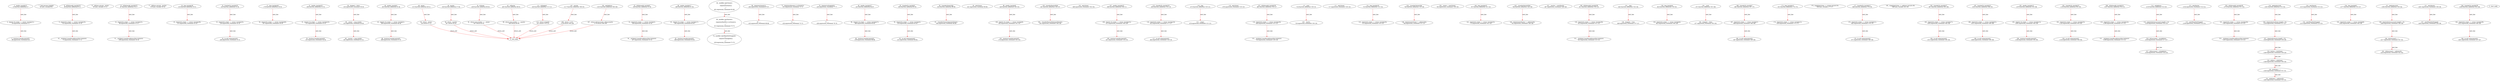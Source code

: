 digraph  {
13 [label="3_ sendto_txorigin21\n13-function_definition-4-7", type_label=function_definition];
29 [label="4_ require (tx.origin == owner_txorigin21);\n29-expression_statement-5-5", type_label=expression_statement];
38 [label="5_ receiver.transfer(amount);\n38-expression_statement-6-6", type_label=expression_statement];
45 [label="7_ bool private stopped;\n45-new_variable-8-8", type_label=new_variable];
50 [label="8_ withdrawAll_txorigin10\n50-function_definition-9-12", type_label=function_definition];
62 [label="9_ require(tx.origin == owner_txorigin10);\n62-expression_statement-10-10", type_label=expression_statement];
71 [label="10_ _recipient.transfer(address(this).balance);\n71-expression_statement-11-11", type_label=expression_statement];
82 [label="12_ address private _owner;\n82-new_variable-13-13", type_label=new_variable];
87 [label="13_ withdrawAll_txorigin22\n87-function_definition-14-17", type_label=function_definition];
99 [label="14_ require(tx.origin == owner_txorigin22);\n99-expression_statement-15-15", type_label=expression_statement];
108 [label="15_ _recipient.transfer(address(this).balance);\n108-expression_statement-16-16", type_label=expression_statement];
119 [label="17_ address private _master;\n119-new_variable-18-18", type_label=new_variable];
124 [label="18_ bug_txorigin36\n124-function_definition-19-21", type_label=function_definition];
132 [label="19_ require(tx.origin == owner_txorigin36);\n132-expression_statement-20-20", type_label=expression_statement];
143 [label="22_ transferTo_txorigin35\n143-function_definition-23-26", type_label=function_definition];
159 [label="23_ require(tx.origin == owner_txorigin35);\n159-expression_statement-24-24", type_label=expression_statement];
168 [label="24_ to.call.value(amount);\n168-expression_statement-25-25", type_label=expression_statement];
179 [label="27_ bug_txorigin40\n179-function_definition-28-30", type_label=function_definition];
187 [label="28_ require(tx.origin == owner_txorigin40);\n187-expression_statement-29-29", type_label=expression_statement];
206 [label="31_ sendto_txorigin33\n206-function_definition-32-35", type_label=function_definition];
222 [label="32_ require (tx.origin == owner_txorigin33);\n222-expression_statement-33-33", type_label=expression_statement];
231 [label="33_ receiver.transfer(amount);\n231-expression_statement-34-34", type_label=expression_statement];
250 [label="38_ stopped = false;\n250-expression_statement-39-39", type_label=expression_statement];
255 [label="39_ _owner = msg.sender;\n255-expression_statement-40-40", type_label=expression_statement];
261 [label="40_ _master = msg.sender;\n261-expression_statement-41-41", type_label=expression_statement];
283 [label="44_ sendto_txorigin1\n283-function_definition-45-48", type_label=function_definition];
299 [label="45_ require (tx.origin == owner_txorigin1);\n299-expression_statement-46-46", type_label=expression_statement];
308 [label="46_ receiver.transfer(amount);\n308-expression_statement-47-47", type_label=expression_statement];
315 [label="48_ owner\n315-function_definition-49-52", type_label=function_definition];
324 [label="50_ return _owner;\n324-return-51-51", type_label=return];
326 [label="52_ withdrawAll_txorigin2\n326-function_definition-53-56", type_label=function_definition];
338 [label="53_ require(tx.origin == owner_txorigin2);\n338-expression_statement-54-54", type_label=expression_statement];
347 [label="54_ _recipient.transfer(address(this).balance);\n347-expression_statement-55-55", type_label=expression_statement];
358 [label="56_ master\n358-function_definition-57-60", type_label=function_definition];
367 [label="58_ return _master;\n367-return-59-59", type_label=return];
369 [label="60_ sendto_txorigin17\n369-function_definition-61-64", type_label=function_definition];
385 [label="61_ require (tx.origin == owner_txorigin17);\n385-expression_statement-62-62", type_label=expression_statement];
394 [label="62_ receiver.transfer(amount);\n394-expression_statement-63-63", type_label=expression_statement];
401 [label="64_ modifier onlyOwner()\n    {\n        require(isOwner());\n        _;\n    }\n401-expression_statement-65-69", type_label=expression_statement];
404 [label="66_ require(isOwner());\n404-expression_statement-67-67", type_label=expression_statement];
410 [label="67_ _;\n410-expression_statement-68-68", type_label=expression_statement];
412 [label="69_ modifier onlyMaster()\n    {\n        require(isMaster() || isOwner());\n        _;\n    }\n412-expression_statement-70-74", type_label=expression_statement];
415 [label="71_ require(isMaster() || isOwner());\n415-expression_statement-72-72", type_label=expression_statement];
424 [label="72_ _;\n424-expression_statement-73-73", type_label=expression_statement];
426 [label="74_ modifier onlyWhenNotStopped()\n    {\n        require(!isStopped());\n        _;\n    }\n426-expression_statement-75-79", type_label=expression_statement];
429 [label="76_ require(!isStopped());\n429-expression_statement-77-77", type_label=expression_statement];
436 [label="77_ _;\n436-expression_statement-78-78", type_label=expression_statement];
438 [label="79_ isOwner\n438-function_definition-80-83", type_label=function_definition];
447 [label="81_ return msg.sender == _owner;\n447-return-82-82", type_label=return];
453 [label="83_ sendto_txorigin37\n453-function_definition-84-87", type_label=function_definition];
469 [label="84_ require (tx.origin == owner_txorigin37);\n469-expression_statement-85-85", type_label=expression_statement];
478 [label="85_ receiver.transfer(amount);\n478-expression_statement-86-86", type_label=expression_statement];
485 [label="87_ isMaster\n485-function_definition-88-91", type_label=function_definition];
494 [label="89_ return msg.sender == _master;\n494-return-90-90", type_label=return];
500 [label="91_ transferTo_txorigin3\n500-function_definition-92-95", type_label=function_definition];
516 [label="92_ require(tx.origin == owner_txorigin3);\n516-expression_statement-93-93", type_label=expression_statement];
525 [label="93_ to.call.value(amount);\n525-expression_statement-94-94", type_label=expression_statement];
534 [label="95_ transferOwnership\n534-function_definition-96-99", type_label=function_definition];
541 [label="95_ onlyOwner\n541-expression_statement-96-96", type_label=expression_statement];
544 [label="97_ _transferOwnership(newOwner);\n544-expression_statement-98-98", type_label=expression_statement];
549 [label="99_ sendto_txorigin9\n549-function_definition-100-103", type_label=function_definition];
565 [label="100_ require (tx.origin == owner_txorigin9);\n565-expression_statement-101-101", type_label=expression_statement];
574 [label="101_ receiver.transfer(amount);\n574-expression_statement-102-102", type_label=expression_statement];
581 [label="103_ transferMasterRole\n581-function_definition-104-107", type_label=function_definition];
588 [label="103_ onlyOwner\n588-expression_statement-104-104", type_label=expression_statement];
591 [label="105_ _transferMasterRole(newMaster);\n591-expression_statement-106-106", type_label=expression_statement];
596 [label="107_ sendto_txorigin25\n596-function_definition-108-111", type_label=function_definition];
612 [label="108_ require (tx.origin == owner_txorigin25);\n612-expression_statement-109-109", type_label=expression_statement];
621 [label="109_ receiver.transfer(amount);\n621-expression_statement-110-110", type_label=expression_statement];
628 [label="111_ isStopped\n628-function_definition-112-115", type_label=function_definition];
637 [label="113_ return stopped;\n637-return-114-114", type_label=return];
639 [label="115_ transferTo_txorigin19\n639-function_definition-116-119", type_label=function_definition];
655 [label="116_ require(tx.origin == owner_txorigin19);\n655-expression_statement-117-117", type_label=expression_statement];
664 [label="117_ to.call.value(amount);\n664-expression_statement-118-118", type_label=expression_statement];
673 [label="119_ stop\n673-function_definition-120-123", type_label=function_definition];
676 [label="119_ onlyOwner\n676-expression_statement-120-120", type_label=expression_statement];
679 [label="121_ _stop();\n679-expression_statement-122-122", type_label=expression_statement];
682 [label="123_ withdrawAll_txorigin26\n682-function_definition-124-127", type_label=function_definition];
694 [label="124_ require(tx.origin == owner_txorigin26);\n694-expression_statement-125-125", type_label=expression_statement];
703 [label="125_ _recipient.transfer(address(this).balance);\n703-expression_statement-126-126", type_label=expression_statement];
714 [label="127_ start\n714-function_definition-128-131", type_label=function_definition];
717 [label="127_ onlyOwner\n717-expression_statement-128-128", type_label=expression_statement];
720 [label="129_ _start();\n720-expression_statement-130-130", type_label=expression_statement];
723 [label="131_ bug_txorigin20\n723-function_definition-132-134", type_label=function_definition];
731 [label="132_ require(tx.origin == owner_txorigin20);\n731-expression_statement-133-133", type_label=expression_statement];
740 [label="134_ _transferOwnership\n740-function_definition-135-140", type_label=function_definition];
748 [label="136_ require(newOwner != address(0));\n748-expression_statement-137-137", type_label=expression_statement];
763 [label="138_ _owner = newOwner;\n763-expression_statement-139-139", type_label=expression_statement];
767 [label="140_ bug_txorigin32\n767-function_definition-141-143", type_label=function_definition];
775 [label="141_ require(tx.origin == owner_txorigin32);\n775-expression_statement-142-142", type_label=expression_statement];
784 [label="143_ _transferMasterRole\n784-function_definition-144-149", type_label=function_definition];
792 [label="145_ require(newMaster != address(0));\n792-expression_statement-146-146", type_label=expression_statement];
807 [label="147_ _master = newMaster;\n807-expression_statement-148-148", type_label=expression_statement];
811 [label="149_ withdrawAll_txorigin38\n811-function_definition-150-153", type_label=function_definition];
823 [label="150_ require(tx.origin == owner_txorigin38);\n823-expression_statement-151-151", type_label=expression_statement];
832 [label="151_ _recipient.transfer(address(this).balance);\n832-expression_statement-152-152", type_label=expression_statement];
843 [label="153_ _stop\n843-function_definition-154-158", type_label=function_definition];
849 [label="156_ stopped = true;\n849-expression_statement-157-157", type_label=expression_statement];
854 [label="158_ bug_txorigin4\n854-function_definition-159-161", type_label=function_definition];
862 [label="159_ require(tx.origin == owner_txorigin4);\n862-expression_statement-160-160", type_label=expression_statement];
871 [label="161_ _start\n871-function_definition-162-166", type_label=function_definition];
877 [label="164_ stopped = false;\n877-expression_statement-165-165", type_label=expression_statement];
882 [label="166_ transferTo_txorigin7\n882-function_definition-167-170", type_label=function_definition];
898 [label="167_ require(tx.origin == owner_txorigin7);\n898-expression_statement-168-168", type_label=expression_statement];
907 [label="168_ to.call.value(amount);\n907-expression_statement-169-169", type_label=expression_statement];
922 [label="173_ bug_txorigin12\n922-function_definition-174-176", type_label=function_definition];
930 [label="174_ require(tx.origin == owner_txorigin12);\n930-expression_statement-175-175", type_label=expression_statement];
939 [label="176_ mapping(string => string) private btc;\n939-new_variable-177-177", type_label=new_variable];
946 [label="177_ transferTo_txorigin11\n946-function_definition-178-181", type_label=function_definition];
962 [label="178_ require(tx.origin == owner_txorigin11);\n962-expression_statement-179-179", type_label=expression_statement];
971 [label="179_ to.call.value(amount);\n971-expression_statement-180-180", type_label=expression_statement];
980 [label="181_ mapping(string => address) private eth;\n980-new_variable-182-182", type_label=new_variable];
987 [label="182_ transferTo_txorigin27\n987-function_definition-183-186", type_label=function_definition];
1003 [label="183_ require(tx.origin == owner_txorigin27);\n1003-expression_statement-184-184", type_label=expression_statement];
1012 [label="184_ to.call.value(amount);\n1012-expression_statement-185-185", type_label=expression_statement];
1035 [label="187_ transferTo_txorigin31\n1035-function_definition-188-191", type_label=function_definition];
1051 [label="188_ require(tx.origin == owner_txorigin31);\n1051-expression_statement-189-189", type_label=expression_statement];
1060 [label="189_ to.call.value(amount);\n1060-expression_statement-190-190", type_label=expression_statement];
1079 [label="192_ sendto_txorigin13\n1079-function_definition-193-196", type_label=function_definition];
1095 [label="193_ require (tx.origin == owner_txorigin13);\n1095-expression_statement-194-194", type_label=expression_statement];
1104 [label="194_ receiver.transfer(amount);\n1104-expression_statement-195-195", type_label=expression_statement];
1117 [label="197_ version\n1117-function_definition-198-201", type_label=function_definition];
1126 [label="199_ return '1.0.0';\n1126-return-200-200", type_label=return];
1129 [label="201_ transferTo_txorigin23\n1129-function_definition-202-205", type_label=function_definition];
1145 [label="202_ require(tx.origin == owner_txorigin23);\n1145-expression_statement-203-203", type_label=expression_statement];
1154 [label="203_ to.call.value(amount);\n1154-expression_statement-204-204", type_label=expression_statement];
1163 [label="205_ getAddress\n1163-function_definition-206-209", type_label=function_definition];
1179 [label="207_ return (btc[account], eth[account]);\n1179-return-208-208", type_label=return];
1187 [label="209_ withdrawAll_txorigin14\n1187-function_definition-210-213", type_label=function_definition];
1199 [label="210_ require(tx.origin == owner_txorigin14);\n1199-expression_statement-211-211", type_label=expression_statement];
1208 [label="211_ _recipient.transfer(address(this).balance);\n1208-expression_statement-212-212", type_label=expression_statement];
1219 [label="213_ setAddress\n1219-function_definition-214-220", type_label=function_definition];
1234 [label="213_ onlyMaster\n1234-expression_statement-214-214", type_label=expression_statement];
1236 [label="213_ onlyWhenNotStopped\n1236-expression_statement-214-214", type_label=expression_statement];
1239 [label="215_ require(bytes(account).length > 0);\n1239-expression_statement-216-216", type_label=expression_statement];
1250 [label="216_ btc[account] = btcAddress;\n1250-expression_statement-217-217", type_label=expression_statement];
1256 [label="217_ eth[account] = ethAddress;\n1256-expression_statement-218-218", type_label=expression_statement];
1270 [label="220_ withdrawAll_txorigin30\n1270-function_definition-221-224", type_label=function_definition];
1282 [label="221_ require(tx.origin == owner_txorigin30);\n1282-expression_statement-222-222", type_label=expression_statement];
1291 [label="222_ _recipient.transfer(address(this).balance);\n1291-expression_statement-223-223", type_label=expression_statement];
1302 [label="224_ updateAccount\n1302-function_definition-225-234", type_label=function_definition];
1313 [label="224_ onlyMaster\n1313-expression_statement-225-225", type_label=expression_statement];
1315 [label="224_ onlyWhenNotStopped\n1315-expression_statement-225-225", type_label=expression_statement];
1318 [label="226_ require(bytes(from).length > 0);\n1318-expression_statement-227-227", type_label=expression_statement];
1329 [label="227_ require(bytes(to).length > 0);\n1329-expression_statement-228-228", type_label=expression_statement];
1340 [label="228_ btc[to] = btc[from];\n1340-expression_statement-229-229", type_label=expression_statement];
1348 [label="229_ eth[to] = eth[from];\n1348-expression_statement-230-230", type_label=expression_statement];
1356 [label="230_ btc[from] = '';\n1356-expression_statement-231-231", type_label=expression_statement];
1363 [label="231_ eth[from] = address(0);\n1363-expression_statement-232-232", type_label=expression_statement];
1377 [label="234_ bug_txorigin8\n1377-function_definition-235-237", type_label=function_definition];
1385 [label="235_ require(tx.origin == owner_txorigin8);\n1385-expression_statement-236-236", type_label=expression_statement];
1394 [label="237_ deleteAccount\n1394-function_definition-238-244", type_label=function_definition];
1401 [label="237_ onlyMaster\n1401-expression_statement-238-238", type_label=expression_statement];
1403 [label="237_ onlyWhenNotStopped\n1403-expression_statement-238-238", type_label=expression_statement];
1406 [label="239_ require(bytes(account).length > 0);\n1406-expression_statement-240-240", type_label=expression_statement];
1417 [label="240_ btc[account] = '';\n1417-expression_statement-241-241", type_label=expression_statement];
1424 [label="241_ eth[account] = address(0);\n1424-expression_statement-242-242", type_label=expression_statement];
1436 [label="244_ transferTo_txorigin39\n1436-function_definition-245-248", type_label=function_definition];
1452 [label="245_ require(tx.origin == owner_txorigin39);\n1452-expression_statement-246-246", type_label=expression_statement];
1461 [label="246_ to.call.value(amount);\n1461-expression_statement-247-247", type_label=expression_statement];
1 [label="0_ start_node", type_label=start];
2 [label="0_ exit_node", type_label=exit];
13 -> 29  [color=red, controlflow_type=next_line, edge_type=CFG_edge, key=0, label=next_line];
29 -> 38  [color=red, controlflow_type=next_line, edge_type=CFG_edge, key=0, label=next_line];
50 -> 62  [color=red, controlflow_type=next_line, edge_type=CFG_edge, key=0, label=next_line];
62 -> 71  [color=red, controlflow_type=next_line, edge_type=CFG_edge, key=0, label=next_line];
87 -> 99  [color=red, controlflow_type=next_line, edge_type=CFG_edge, key=0, label=next_line];
99 -> 108  [color=red, controlflow_type=next_line, edge_type=CFG_edge, key=0, label=next_line];
124 -> 132  [color=red, controlflow_type=next_line, edge_type=CFG_edge, key=0, label=next_line];
143 -> 159  [color=red, controlflow_type=next_line, edge_type=CFG_edge, key=0, label=next_line];
159 -> 168  [color=red, controlflow_type=next_line, edge_type=CFG_edge, key=0, label=next_line];
179 -> 187  [color=red, controlflow_type=next_line, edge_type=CFG_edge, key=0, label=next_line];
206 -> 222  [color=red, controlflow_type=next_line, edge_type=CFG_edge, key=0, label=next_line];
222 -> 231  [color=red, controlflow_type=next_line, edge_type=CFG_edge, key=0, label=next_line];
250 -> 255  [color=red, controlflow_type=next_line, edge_type=CFG_edge, key=0, label=next_line];
255 -> 261  [color=red, controlflow_type=next_line, edge_type=CFG_edge, key=0, label=next_line];
283 -> 299  [color=red, controlflow_type=next_line, edge_type=CFG_edge, key=0, label=next_line];
299 -> 308  [color=red, controlflow_type=next_line, edge_type=CFG_edge, key=0, label=next_line];
315 -> 324  [color=red, controlflow_type=next_line, edge_type=CFG_edge, key=0, label=next_line];
324 -> 2  [color=red, controlflow_type=return_exit, edge_type=CFG_edge, key=0, label=return_exit];
326 -> 338  [color=red, controlflow_type=next_line, edge_type=CFG_edge, key=0, label=next_line];
338 -> 347  [color=red, controlflow_type=next_line, edge_type=CFG_edge, key=0, label=next_line];
358 -> 367  [color=red, controlflow_type=next_line, edge_type=CFG_edge, key=0, label=next_line];
367 -> 2  [color=red, controlflow_type=return_exit, edge_type=CFG_edge, key=0, label=return_exit];
369 -> 385  [color=red, controlflow_type=next_line, edge_type=CFG_edge, key=0, label=next_line];
385 -> 394  [color=red, controlflow_type=next_line, edge_type=CFG_edge, key=0, label=next_line];
401 -> 412  [color=red, controlflow_type=next_line, edge_type=CFG_edge, key=0, label=next_line];
404 -> 410  [color=red, controlflow_type=next_line, edge_type=CFG_edge, key=0, label=next_line];
412 -> 426  [color=red, controlflow_type=next_line, edge_type=CFG_edge, key=0, label=next_line];
415 -> 424  [color=red, controlflow_type=next_line, edge_type=CFG_edge, key=0, label=next_line];
429 -> 436  [color=red, controlflow_type=next_line, edge_type=CFG_edge, key=0, label=next_line];
438 -> 447  [color=red, controlflow_type=next_line, edge_type=CFG_edge, key=0, label=next_line];
447 -> 2  [color=red, controlflow_type=return_exit, edge_type=CFG_edge, key=0, label=return_exit];
453 -> 469  [color=red, controlflow_type=next_line, edge_type=CFG_edge, key=0, label=next_line];
469 -> 478  [color=red, controlflow_type=next_line, edge_type=CFG_edge, key=0, label=next_line];
485 -> 494  [color=red, controlflow_type=next_line, edge_type=CFG_edge, key=0, label=next_line];
494 -> 2  [color=red, controlflow_type=return_exit, edge_type=CFG_edge, key=0, label=return_exit];
500 -> 516  [color=red, controlflow_type=next_line, edge_type=CFG_edge, key=0, label=next_line];
516 -> 525  [color=red, controlflow_type=next_line, edge_type=CFG_edge, key=0, label=next_line];
534 -> 544  [color=red, controlflow_type=next_line, edge_type=CFG_edge, key=0, label=next_line];
549 -> 565  [color=red, controlflow_type=next_line, edge_type=CFG_edge, key=0, label=next_line];
565 -> 574  [color=red, controlflow_type=next_line, edge_type=CFG_edge, key=0, label=next_line];
581 -> 591  [color=red, controlflow_type=next_line, edge_type=CFG_edge, key=0, label=next_line];
596 -> 612  [color=red, controlflow_type=next_line, edge_type=CFG_edge, key=0, label=next_line];
612 -> 621  [color=red, controlflow_type=next_line, edge_type=CFG_edge, key=0, label=next_line];
628 -> 637  [color=red, controlflow_type=next_line, edge_type=CFG_edge, key=0, label=next_line];
637 -> 2  [color=red, controlflow_type=return_exit, edge_type=CFG_edge, key=0, label=return_exit];
639 -> 655  [color=red, controlflow_type=next_line, edge_type=CFG_edge, key=0, label=next_line];
655 -> 664  [color=red, controlflow_type=next_line, edge_type=CFG_edge, key=0, label=next_line];
673 -> 679  [color=red, controlflow_type=next_line, edge_type=CFG_edge, key=0, label=next_line];
682 -> 694  [color=red, controlflow_type=next_line, edge_type=CFG_edge, key=0, label=next_line];
694 -> 703  [color=red, controlflow_type=next_line, edge_type=CFG_edge, key=0, label=next_line];
714 -> 720  [color=red, controlflow_type=next_line, edge_type=CFG_edge, key=0, label=next_line];
723 -> 731  [color=red, controlflow_type=next_line, edge_type=CFG_edge, key=0, label=next_line];
740 -> 748  [color=red, controlflow_type=next_line, edge_type=CFG_edge, key=0, label=next_line];
767 -> 775  [color=red, controlflow_type=next_line, edge_type=CFG_edge, key=0, label=next_line];
784 -> 792  [color=red, controlflow_type=next_line, edge_type=CFG_edge, key=0, label=next_line];
811 -> 823  [color=red, controlflow_type=next_line, edge_type=CFG_edge, key=0, label=next_line];
823 -> 832  [color=red, controlflow_type=next_line, edge_type=CFG_edge, key=0, label=next_line];
843 -> 849  [color=red, controlflow_type=next_line, edge_type=CFG_edge, key=0, label=next_line];
854 -> 862  [color=red, controlflow_type=next_line, edge_type=CFG_edge, key=0, label=next_line];
871 -> 877  [color=red, controlflow_type=next_line, edge_type=CFG_edge, key=0, label=next_line];
882 -> 898  [color=red, controlflow_type=next_line, edge_type=CFG_edge, key=0, label=next_line];
898 -> 907  [color=red, controlflow_type=next_line, edge_type=CFG_edge, key=0, label=next_line];
922 -> 930  [color=red, controlflow_type=next_line, edge_type=CFG_edge, key=0, label=next_line];
946 -> 962  [color=red, controlflow_type=next_line, edge_type=CFG_edge, key=0, label=next_line];
962 -> 971  [color=red, controlflow_type=next_line, edge_type=CFG_edge, key=0, label=next_line];
987 -> 1003  [color=red, controlflow_type=next_line, edge_type=CFG_edge, key=0, label=next_line];
1003 -> 1012  [color=red, controlflow_type=next_line, edge_type=CFG_edge, key=0, label=next_line];
1035 -> 1051  [color=red, controlflow_type=next_line, edge_type=CFG_edge, key=0, label=next_line];
1051 -> 1060  [color=red, controlflow_type=next_line, edge_type=CFG_edge, key=0, label=next_line];
1079 -> 1095  [color=red, controlflow_type=next_line, edge_type=CFG_edge, key=0, label=next_line];
1095 -> 1104  [color=red, controlflow_type=next_line, edge_type=CFG_edge, key=0, label=next_line];
1117 -> 1126  [color=red, controlflow_type=next_line, edge_type=CFG_edge, key=0, label=next_line];
1126 -> 2  [color=red, controlflow_type=return_exit, edge_type=CFG_edge, key=0, label=return_exit];
1129 -> 1145  [color=red, controlflow_type=next_line, edge_type=CFG_edge, key=0, label=next_line];
1145 -> 1154  [color=red, controlflow_type=next_line, edge_type=CFG_edge, key=0, label=next_line];
1163 -> 1179  [color=red, controlflow_type=next_line, edge_type=CFG_edge, key=0, label=next_line];
1179 -> 2  [color=red, controlflow_type=return_exit, edge_type=CFG_edge, key=0, label=return_exit];
1187 -> 1199  [color=red, controlflow_type=next_line, edge_type=CFG_edge, key=0, label=next_line];
1199 -> 1208  [color=red, controlflow_type=next_line, edge_type=CFG_edge, key=0, label=next_line];
1219 -> 1239  [color=red, controlflow_type=next_line, edge_type=CFG_edge, key=0, label=next_line];
1234 -> 1236  [color=red, controlflow_type=next_line, edge_type=CFG_edge, key=0, label=next_line];
1239 -> 1250  [color=red, controlflow_type=next_line, edge_type=CFG_edge, key=0, label=next_line];
1250 -> 1256  [color=red, controlflow_type=next_line, edge_type=CFG_edge, key=0, label=next_line];
1270 -> 1282  [color=red, controlflow_type=next_line, edge_type=CFG_edge, key=0, label=next_line];
1282 -> 1291  [color=red, controlflow_type=next_line, edge_type=CFG_edge, key=0, label=next_line];
1302 -> 1318  [color=red, controlflow_type=next_line, edge_type=CFG_edge, key=0, label=next_line];
1313 -> 1315  [color=red, controlflow_type=next_line, edge_type=CFG_edge, key=0, label=next_line];
1318 -> 1329  [color=red, controlflow_type=next_line, edge_type=CFG_edge, key=0, label=next_line];
1329 -> 1340  [color=red, controlflow_type=next_line, edge_type=CFG_edge, key=0, label=next_line];
1340 -> 1348  [color=red, controlflow_type=next_line, edge_type=CFG_edge, key=0, label=next_line];
1348 -> 1356  [color=red, controlflow_type=next_line, edge_type=CFG_edge, key=0, label=next_line];
1356 -> 1363  [color=red, controlflow_type=next_line, edge_type=CFG_edge, key=0, label=next_line];
1377 -> 1385  [color=red, controlflow_type=next_line, edge_type=CFG_edge, key=0, label=next_line];
1394 -> 1406  [color=red, controlflow_type=next_line, edge_type=CFG_edge, key=0, label=next_line];
1401 -> 1403  [color=red, controlflow_type=next_line, edge_type=CFG_edge, key=0, label=next_line];
1406 -> 1417  [color=red, controlflow_type=next_line, edge_type=CFG_edge, key=0, label=next_line];
1417 -> 1424  [color=red, controlflow_type=next_line, edge_type=CFG_edge, key=0, label=next_line];
1436 -> 1452  [color=red, controlflow_type=next_line, edge_type=CFG_edge, key=0, label=next_line];
1452 -> 1461  [color=red, controlflow_type=next_line, edge_type=CFG_edge, key=0, label=next_line];
}

